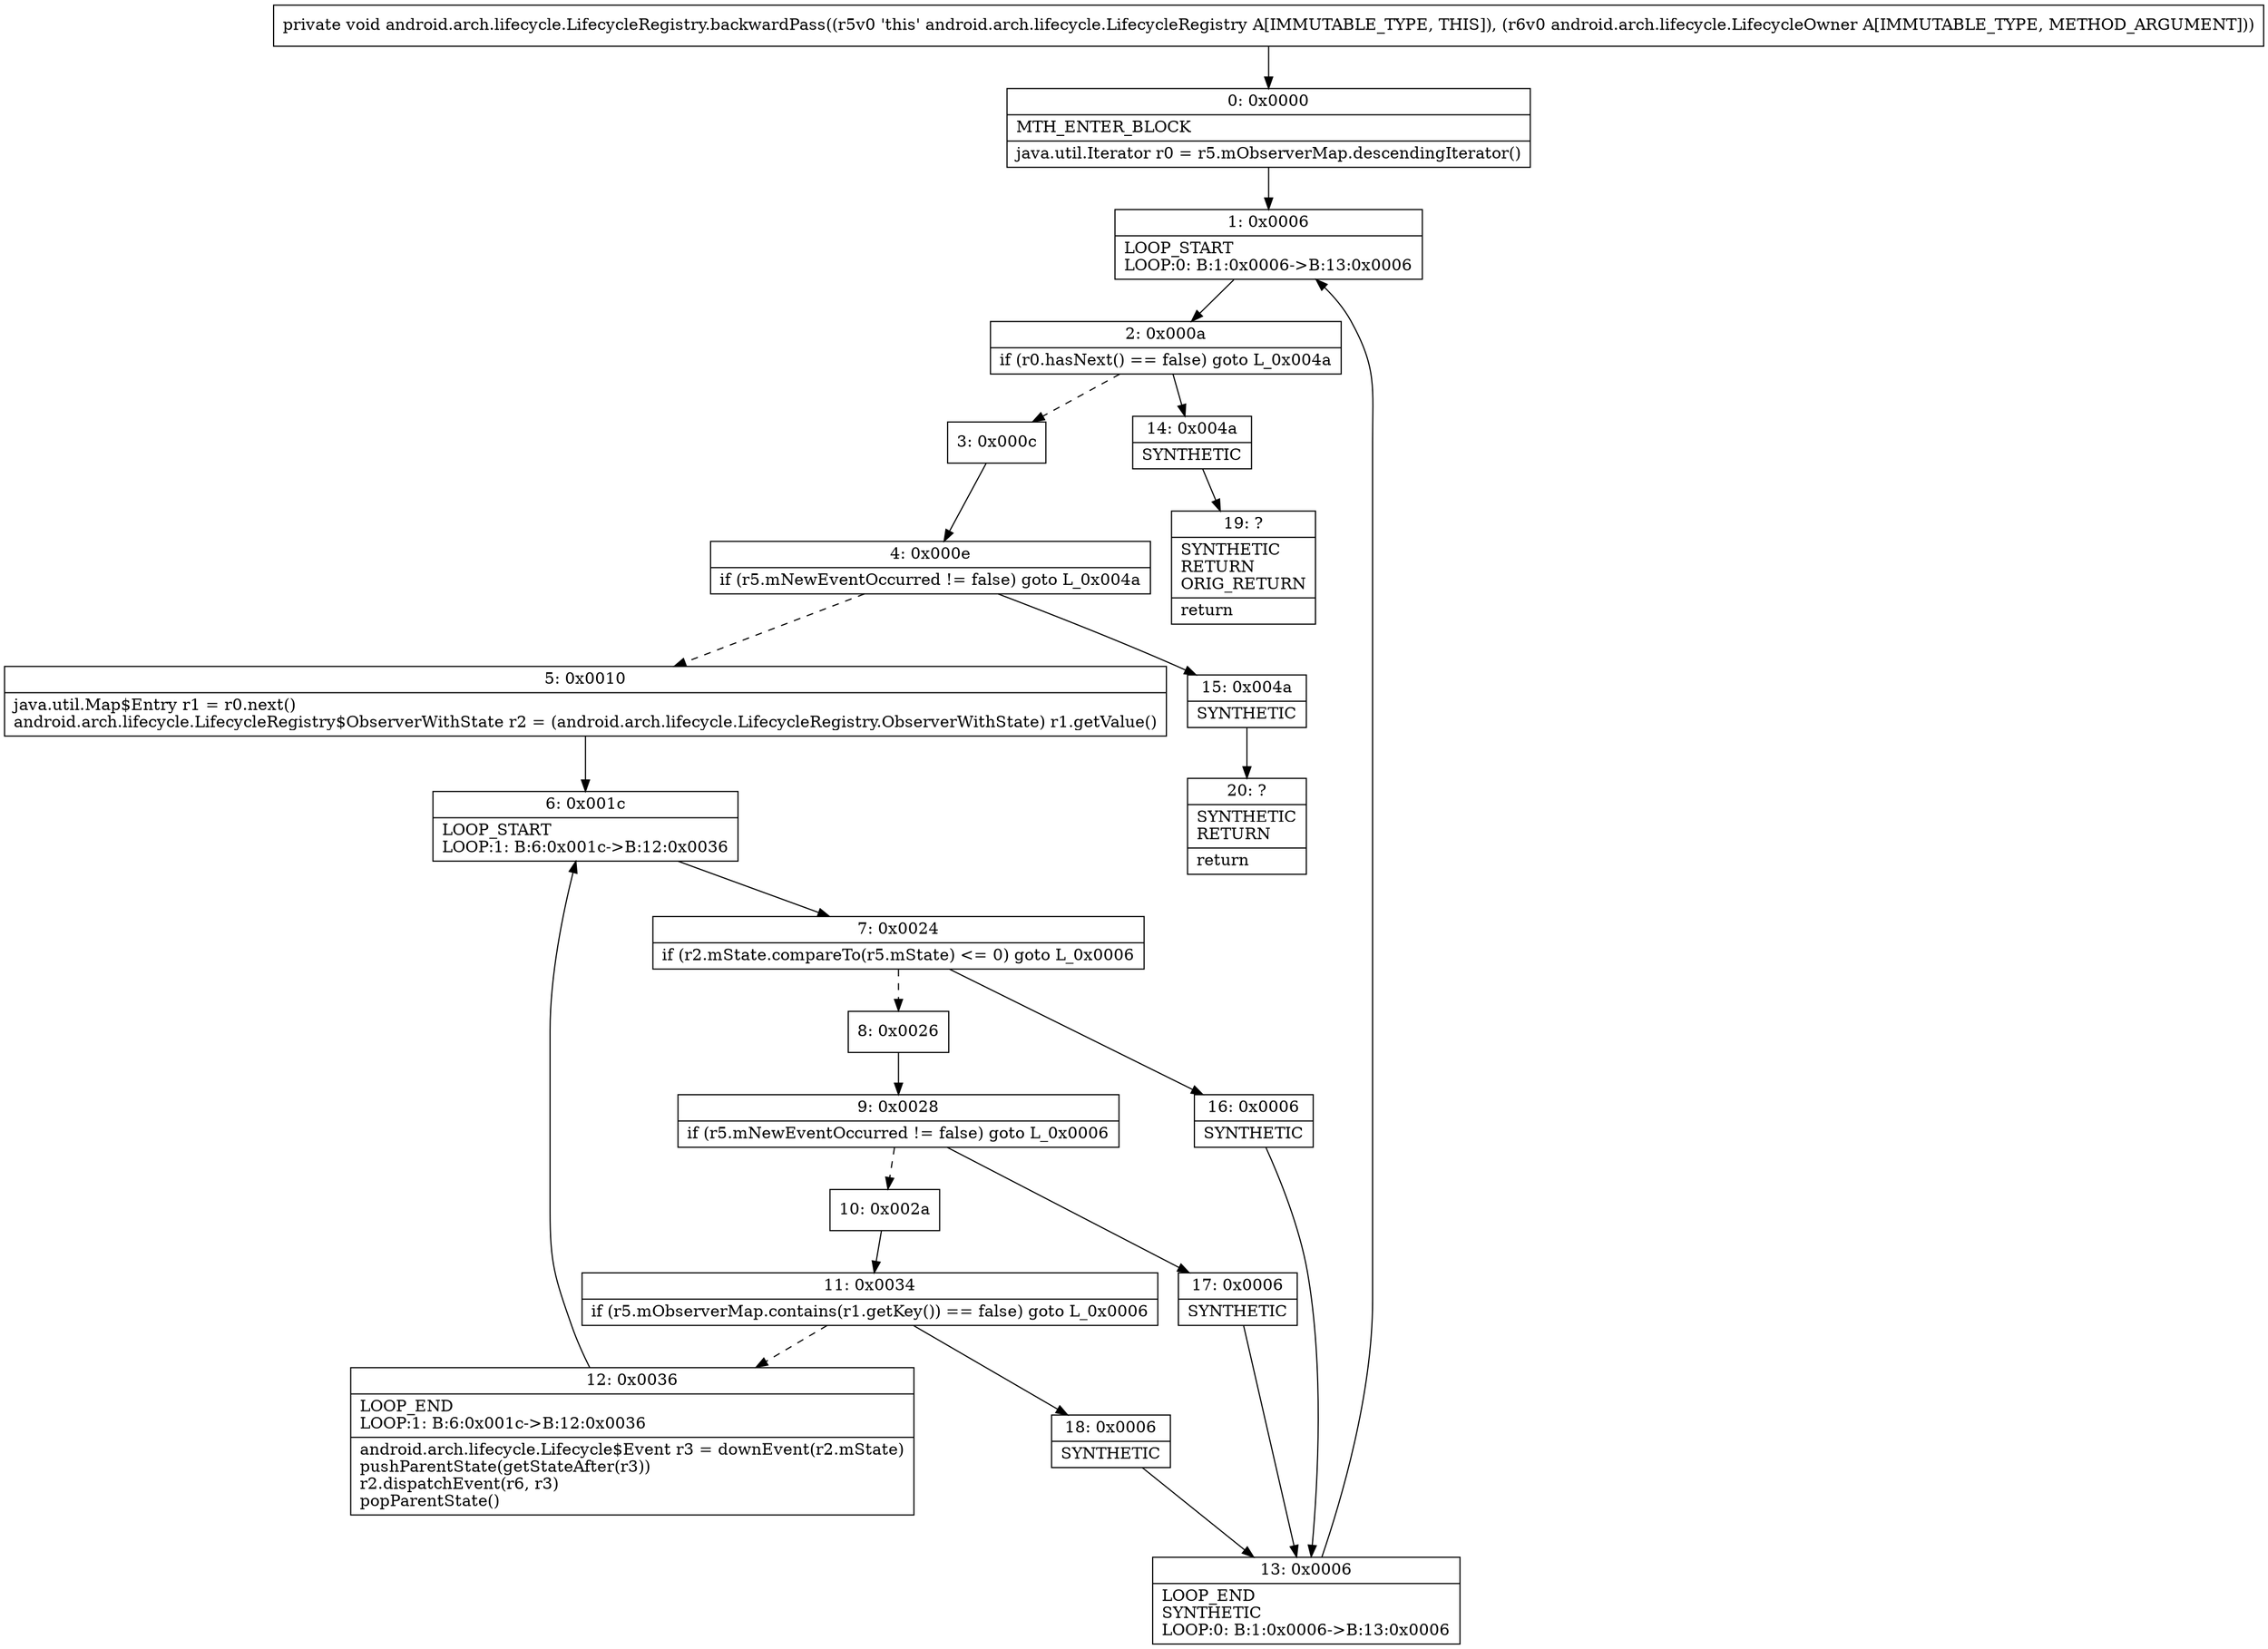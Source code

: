 digraph "CFG forandroid.arch.lifecycle.LifecycleRegistry.backwardPass(Landroid\/arch\/lifecycle\/LifecycleOwner;)V" {
Node_0 [shape=record,label="{0\:\ 0x0000|MTH_ENTER_BLOCK\l|java.util.Iterator r0 = r5.mObserverMap.descendingIterator()\l}"];
Node_1 [shape=record,label="{1\:\ 0x0006|LOOP_START\lLOOP:0: B:1:0x0006\-\>B:13:0x0006\l}"];
Node_2 [shape=record,label="{2\:\ 0x000a|if (r0.hasNext() == false) goto L_0x004a\l}"];
Node_3 [shape=record,label="{3\:\ 0x000c}"];
Node_4 [shape=record,label="{4\:\ 0x000e|if (r5.mNewEventOccurred != false) goto L_0x004a\l}"];
Node_5 [shape=record,label="{5\:\ 0x0010|java.util.Map$Entry r1 = r0.next()\landroid.arch.lifecycle.LifecycleRegistry$ObserverWithState r2 = (android.arch.lifecycle.LifecycleRegistry.ObserverWithState) r1.getValue()\l}"];
Node_6 [shape=record,label="{6\:\ 0x001c|LOOP_START\lLOOP:1: B:6:0x001c\-\>B:12:0x0036\l}"];
Node_7 [shape=record,label="{7\:\ 0x0024|if (r2.mState.compareTo(r5.mState) \<= 0) goto L_0x0006\l}"];
Node_8 [shape=record,label="{8\:\ 0x0026}"];
Node_9 [shape=record,label="{9\:\ 0x0028|if (r5.mNewEventOccurred != false) goto L_0x0006\l}"];
Node_10 [shape=record,label="{10\:\ 0x002a}"];
Node_11 [shape=record,label="{11\:\ 0x0034|if (r5.mObserverMap.contains(r1.getKey()) == false) goto L_0x0006\l}"];
Node_12 [shape=record,label="{12\:\ 0x0036|LOOP_END\lLOOP:1: B:6:0x001c\-\>B:12:0x0036\l|android.arch.lifecycle.Lifecycle$Event r3 = downEvent(r2.mState)\lpushParentState(getStateAfter(r3))\lr2.dispatchEvent(r6, r3)\lpopParentState()\l}"];
Node_13 [shape=record,label="{13\:\ 0x0006|LOOP_END\lSYNTHETIC\lLOOP:0: B:1:0x0006\-\>B:13:0x0006\l}"];
Node_14 [shape=record,label="{14\:\ 0x004a|SYNTHETIC\l}"];
Node_15 [shape=record,label="{15\:\ 0x004a|SYNTHETIC\l}"];
Node_16 [shape=record,label="{16\:\ 0x0006|SYNTHETIC\l}"];
Node_17 [shape=record,label="{17\:\ 0x0006|SYNTHETIC\l}"];
Node_18 [shape=record,label="{18\:\ 0x0006|SYNTHETIC\l}"];
Node_19 [shape=record,label="{19\:\ ?|SYNTHETIC\lRETURN\lORIG_RETURN\l|return\l}"];
Node_20 [shape=record,label="{20\:\ ?|SYNTHETIC\lRETURN\l|return\l}"];
MethodNode[shape=record,label="{private void android.arch.lifecycle.LifecycleRegistry.backwardPass((r5v0 'this' android.arch.lifecycle.LifecycleRegistry A[IMMUTABLE_TYPE, THIS]), (r6v0 android.arch.lifecycle.LifecycleOwner A[IMMUTABLE_TYPE, METHOD_ARGUMENT])) }"];
MethodNode -> Node_0;
Node_0 -> Node_1;
Node_1 -> Node_2;
Node_2 -> Node_3[style=dashed];
Node_2 -> Node_14;
Node_3 -> Node_4;
Node_4 -> Node_5[style=dashed];
Node_4 -> Node_15;
Node_5 -> Node_6;
Node_6 -> Node_7;
Node_7 -> Node_8[style=dashed];
Node_7 -> Node_16;
Node_8 -> Node_9;
Node_9 -> Node_10[style=dashed];
Node_9 -> Node_17;
Node_10 -> Node_11;
Node_11 -> Node_12[style=dashed];
Node_11 -> Node_18;
Node_12 -> Node_6;
Node_13 -> Node_1;
Node_14 -> Node_19;
Node_15 -> Node_20;
Node_16 -> Node_13;
Node_17 -> Node_13;
Node_18 -> Node_13;
}

